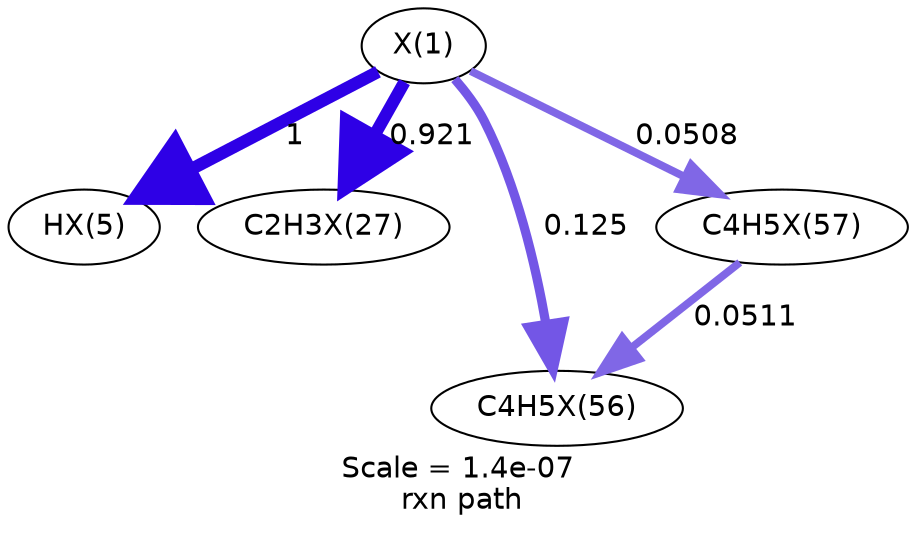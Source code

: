 digraph reaction_paths {
center=1;
s65 -> s66[fontname="Helvetica", style="setlinewidth(6)", arrowsize=3, color="0.7, 1.5, 0.9"
, label=" 1"];
s65 -> s67[fontname="Helvetica", style="setlinewidth(5.94)", arrowsize=2.97, color="0.7, 1.42, 0.9"
, label=" 0.921"];
s65 -> s78[fontname="Helvetica", style="setlinewidth(4.43)", arrowsize=2.22, color="0.7, 0.625, 0.9"
, label=" 0.125"];
s65 -> s79[fontname="Helvetica", style="setlinewidth(3.75)", arrowsize=1.88, color="0.7, 0.551, 0.9"
, label=" 0.0508"];
s79 -> s78[fontname="Helvetica", style="setlinewidth(3.75)", arrowsize=1.88, color="0.7, 0.551, 0.9"
, label=" 0.0511"];
s65 [ fontname="Helvetica", label="X(1)"];
s66 [ fontname="Helvetica", label="HX(5)"];
s67 [ fontname="Helvetica", label="C2H3X(27)"];
s78 [ fontname="Helvetica", label="C4H5X(56)"];
s79 [ fontname="Helvetica", label="C4H5X(57)"];
 label = "Scale = 1.4e-07\l rxn path";
 fontname = "Helvetica";
}
